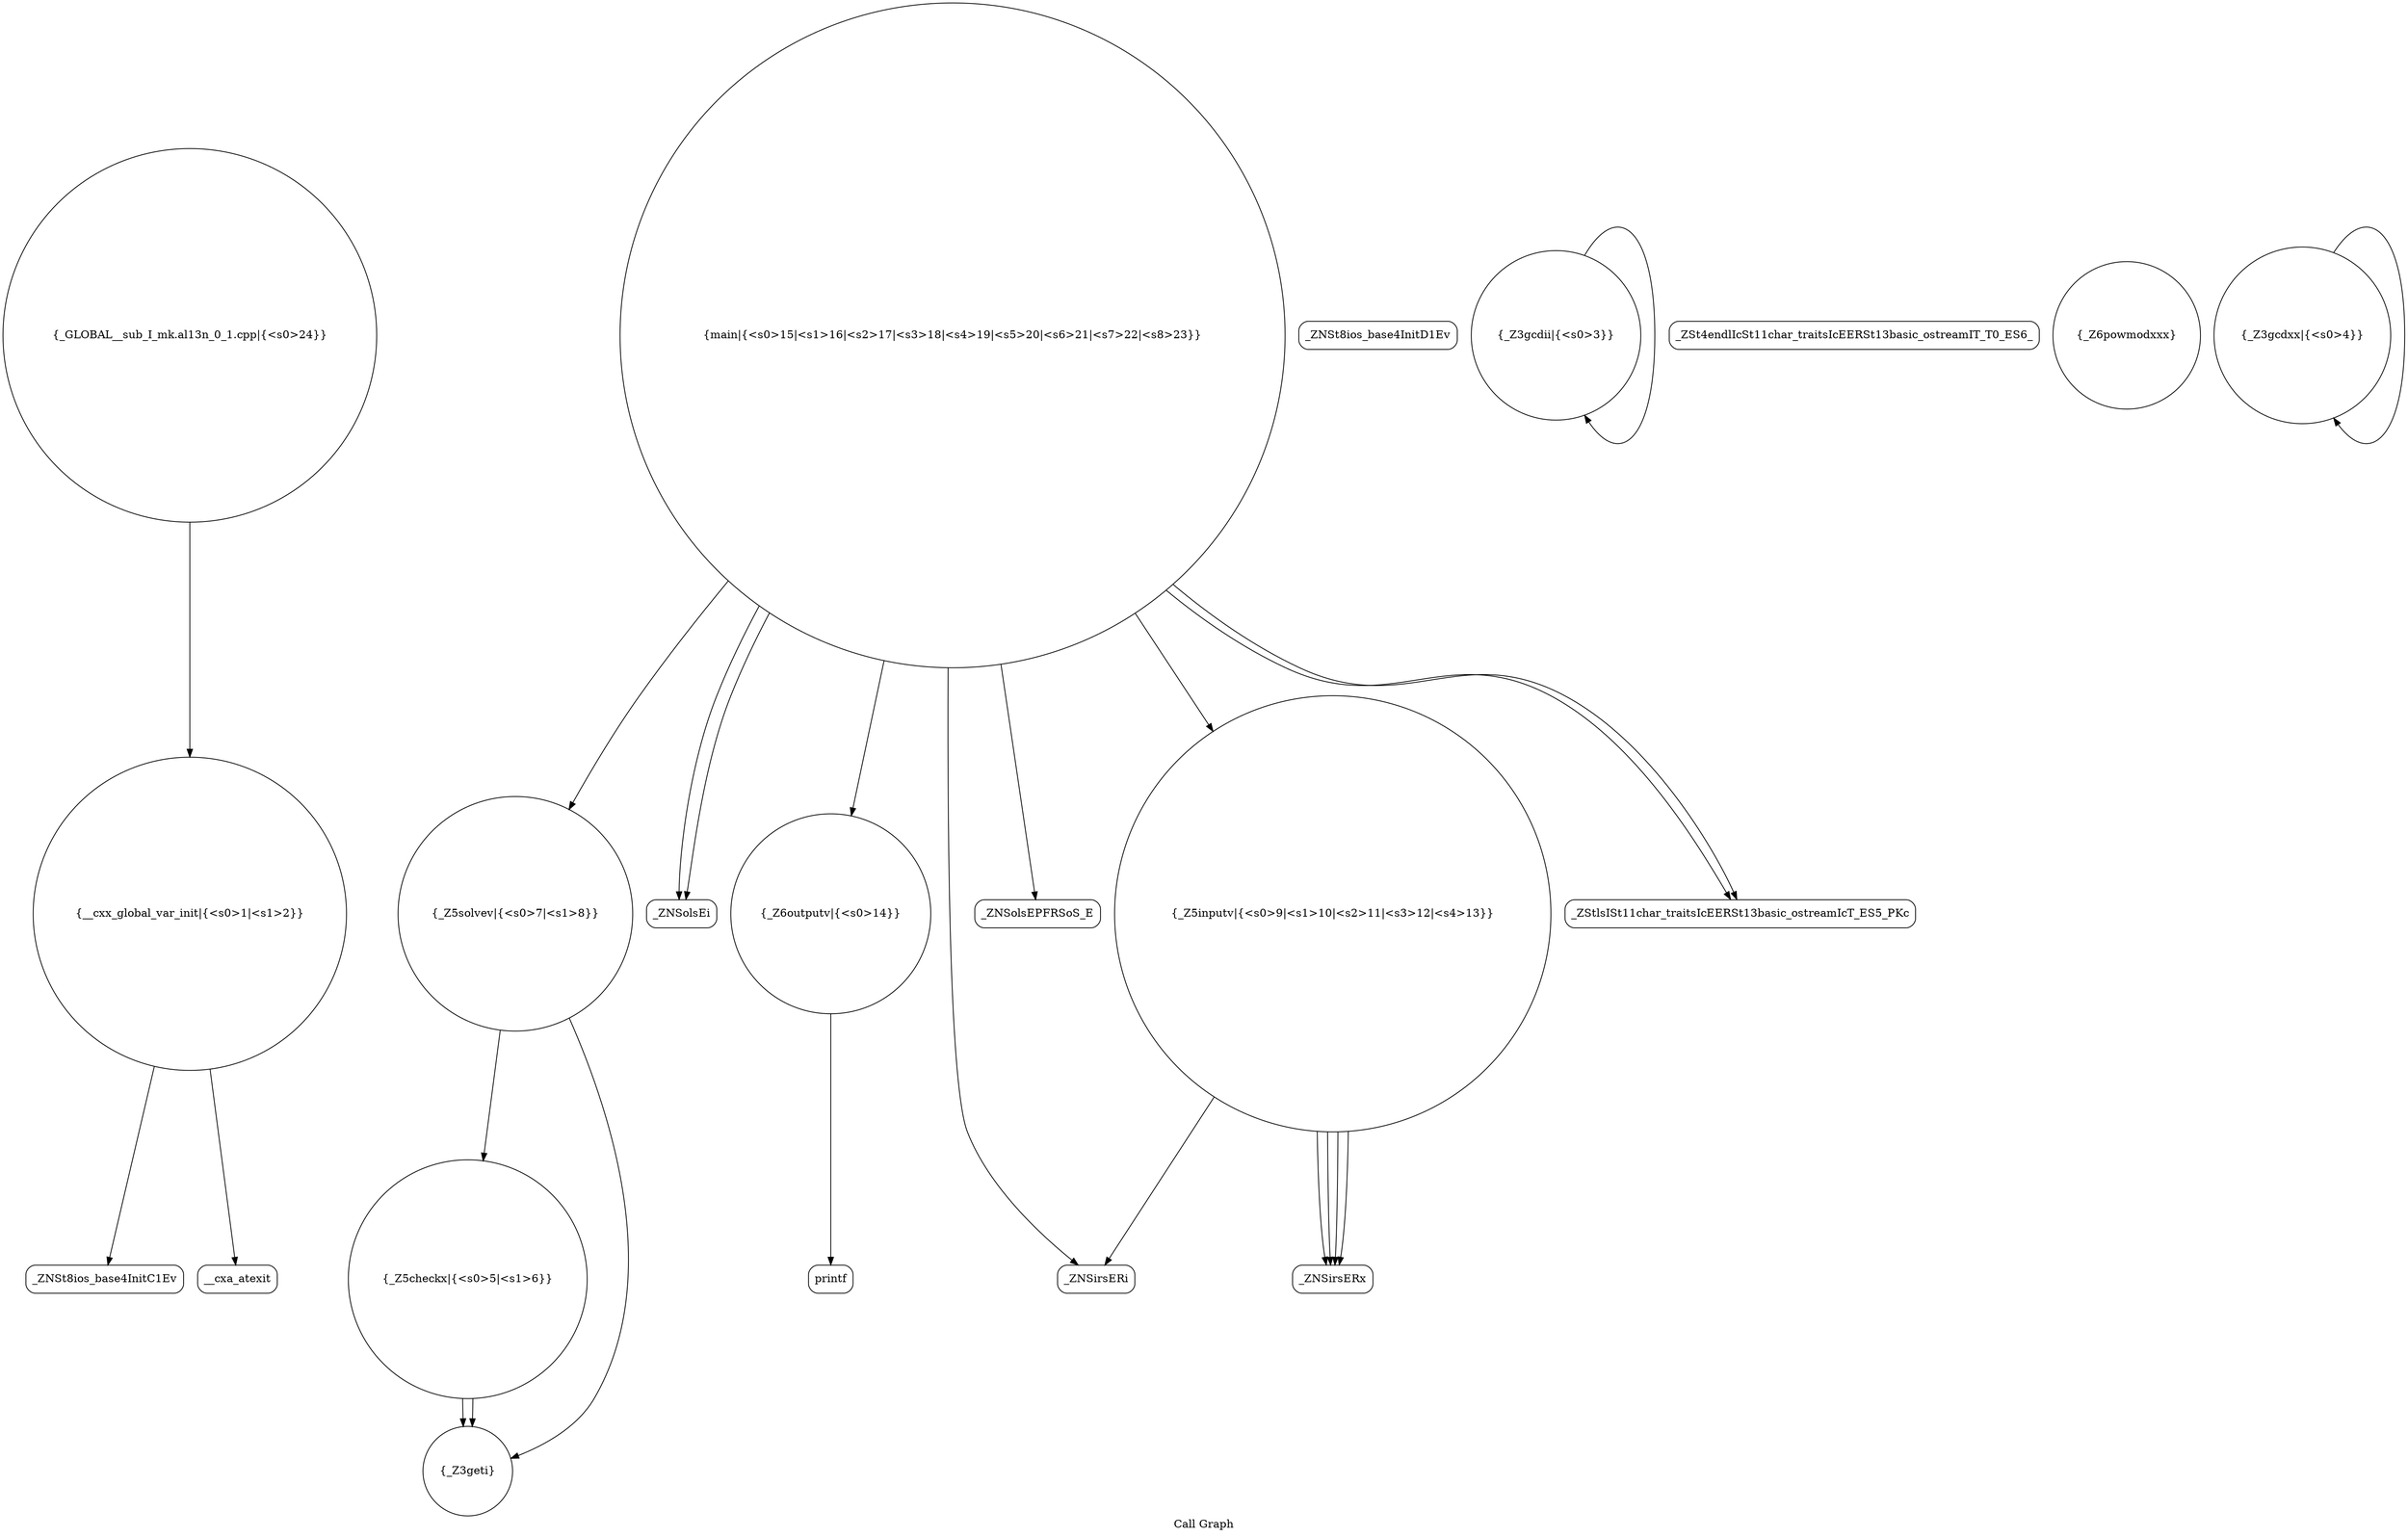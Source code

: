digraph "Call Graph" {
	label="Call Graph";

	Node0x55ec8ce8bb00 [shape=record,shape=circle,label="{__cxx_global_var_init|{<s0>1|<s1>2}}"];
	Node0x55ec8ce8bb00:s0 -> Node0x55ec8ce8bf90[color=black];
	Node0x55ec8ce8bb00:s1 -> Node0x55ec8ce8c090[color=black];
	Node0x55ec8ce8c290 [shape=record,shape=circle,label="{_Z3geti}"];
	Node0x55ec8ce8c610 [shape=record,shape=Mrecord,label="{printf}"];
	Node0x55ec8ce8c010 [shape=record,shape=Mrecord,label="{_ZNSt8ios_base4InitD1Ev}"];
	Node0x55ec8ce8c390 [shape=record,shape=circle,label="{_Z5solvev|{<s0>7|<s1>8}}"];
	Node0x55ec8ce8c390:s0 -> Node0x55ec8ce8c290[color=black];
	Node0x55ec8ce8c390:s1 -> Node0x55ec8ce8c310[color=black];
	Node0x55ec8ce8c710 [shape=record,shape=Mrecord,label="{_ZNSolsEi}"];
	Node0x55ec8ce8c110 [shape=record,shape=circle,label="{_Z3gcdii|{<s0>3}}"];
	Node0x55ec8ce8c110:s0 -> Node0x55ec8ce8c110[color=black];
	Node0x55ec8ce8c490 [shape=record,shape=Mrecord,label="{_ZNSirsERi}"];
	Node0x55ec8ce8c810 [shape=record,shape=Mrecord,label="{_ZSt4endlIcSt11char_traitsIcEERSt13basic_ostreamIT_T0_ES6_}"];
	Node0x55ec8ce8c210 [shape=record,shape=circle,label="{_Z6powmodxxx}"];
	Node0x55ec8ce8c590 [shape=record,shape=circle,label="{_Z6outputv|{<s0>14}}"];
	Node0x55ec8ce8c590:s0 -> Node0x55ec8ce8c610[color=black];
	Node0x55ec8ce8c910 [shape=record,shape=circle,label="{_GLOBAL__sub_I_mk.al13n_0_1.cpp|{<s0>24}}"];
	Node0x55ec8ce8c910:s0 -> Node0x55ec8ce8bb00[color=black];
	Node0x55ec8ce8bf90 [shape=record,shape=Mrecord,label="{_ZNSt8ios_base4InitC1Ev}"];
	Node0x55ec8ce8c310 [shape=record,shape=circle,label="{_Z5checkx|{<s0>5|<s1>6}}"];
	Node0x55ec8ce8c310:s0 -> Node0x55ec8ce8c290[color=black];
	Node0x55ec8ce8c310:s1 -> Node0x55ec8ce8c290[color=black];
	Node0x55ec8ce8c690 [shape=record,shape=circle,label="{main|{<s0>15|<s1>16|<s2>17|<s3>18|<s4>19|<s5>20|<s6>21|<s7>22|<s8>23}}"];
	Node0x55ec8ce8c690:s0 -> Node0x55ec8ce8c490[color=black];
	Node0x55ec8ce8c690:s1 -> Node0x55ec8ce8c710[color=black];
	Node0x55ec8ce8c690:s2 -> Node0x55ec8ce8c790[color=black];
	Node0x55ec8ce8c690:s3 -> Node0x55ec8ce8c410[color=black];
	Node0x55ec8ce8c690:s4 -> Node0x55ec8ce8c390[color=black];
	Node0x55ec8ce8c690:s5 -> Node0x55ec8ce8c890[color=black];
	Node0x55ec8ce8c690:s6 -> Node0x55ec8ce8c710[color=black];
	Node0x55ec8ce8c690:s7 -> Node0x55ec8ce8c890[color=black];
	Node0x55ec8ce8c690:s8 -> Node0x55ec8ce8c590[color=black];
	Node0x55ec8ce8c090 [shape=record,shape=Mrecord,label="{__cxa_atexit}"];
	Node0x55ec8ce8c410 [shape=record,shape=circle,label="{_Z5inputv|{<s0>9|<s1>10|<s2>11|<s3>12|<s4>13}}"];
	Node0x55ec8ce8c410:s0 -> Node0x55ec8ce8c490[color=black];
	Node0x55ec8ce8c410:s1 -> Node0x55ec8ce8c510[color=black];
	Node0x55ec8ce8c410:s2 -> Node0x55ec8ce8c510[color=black];
	Node0x55ec8ce8c410:s3 -> Node0x55ec8ce8c510[color=black];
	Node0x55ec8ce8c410:s4 -> Node0x55ec8ce8c510[color=black];
	Node0x55ec8ce8c790 [shape=record,shape=Mrecord,label="{_ZNSolsEPFRSoS_E}"];
	Node0x55ec8ce8c190 [shape=record,shape=circle,label="{_Z3gcdxx|{<s0>4}}"];
	Node0x55ec8ce8c190:s0 -> Node0x55ec8ce8c190[color=black];
	Node0x55ec8ce8c510 [shape=record,shape=Mrecord,label="{_ZNSirsERx}"];
	Node0x55ec8ce8c890 [shape=record,shape=Mrecord,label="{_ZStlsISt11char_traitsIcEERSt13basic_ostreamIcT_ES5_PKc}"];
}
